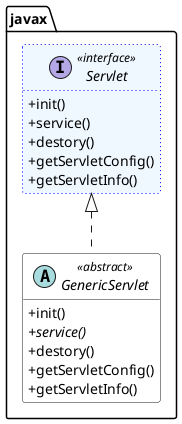 @startuml
skinparam classAttributeIconSize 0

interface javax.Servlet <<interface>> #aliceblue ##[dotted]blue {
+init()
+service()
+destory()
+getServletConfig()
+getServletInfo()
}

abstract javax.GenericServlet <<abstract>> #white {
+init()
+{abstract} service()
+destory()
+getServletConfig()
+getServletInfo()
}

hide fields

javax.Servlet <|.. javax.GenericServlet

@enduml